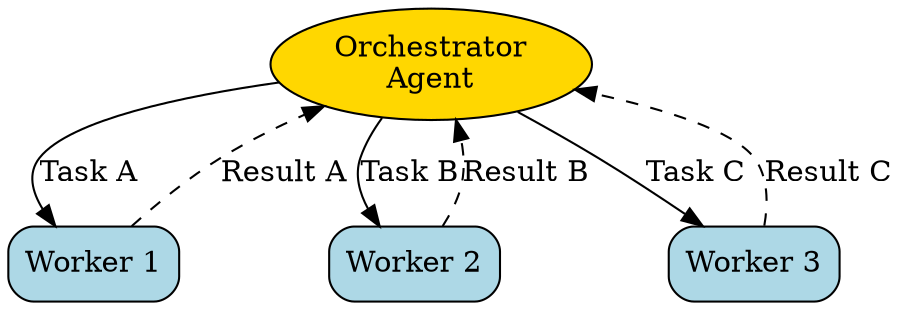 digraph G {
    rankdir=TB;
    node [shape=box, style="rounded,filled"];
    
    // Orchestrator at top
    orchestrator [label="Orchestrator\nAgent", fillcolor=gold, shape=ellipse];
    
    // Workers at bottom
    worker1 [label="Worker 1", fillcolor=lightblue];
    worker2 [label="Worker 2", fillcolor=lightblue];
    worker3 [label="Worker 3", fillcolor=lightblue];
    
    // Task assignment
    orchestrator -> worker1 [label="Task A"];
    orchestrator -> worker2 [label="Task B"];
    orchestrator -> worker3 [label="Task C"];
    
    // Results back
    worker1 -> orchestrator [label="Result A", style=dashed];
    worker2 -> orchestrator [label="Result B", style=dashed];
    worker3 -> orchestrator [label="Result C", style=dashed];
}